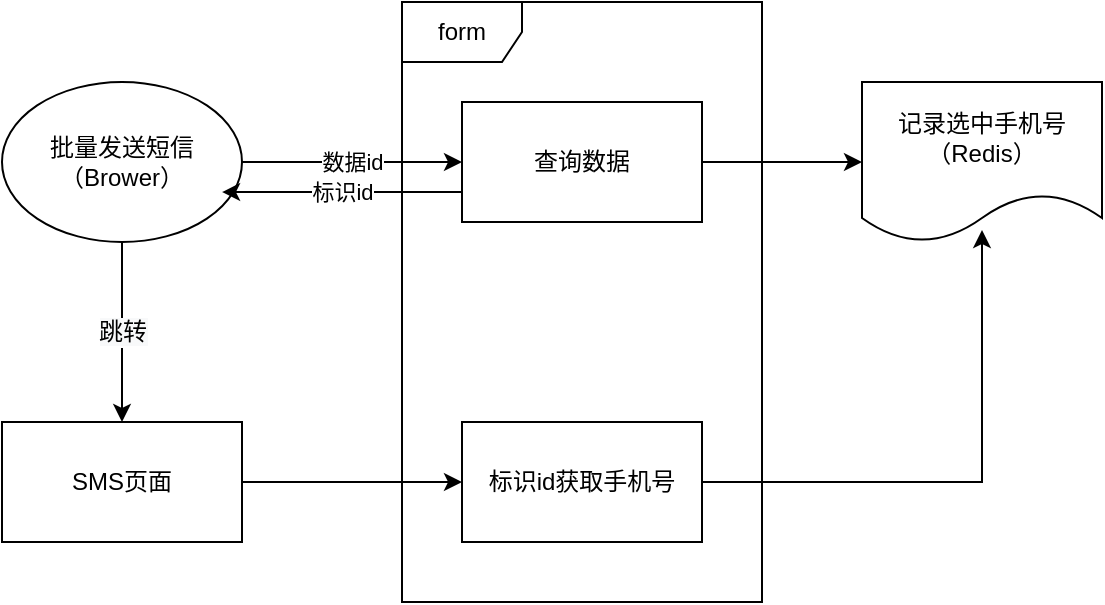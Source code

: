 <mxfile version="13.7.9" type="github">
  <diagram id="wBptbbUKilriouOjg9gn" name="第 1 页">
    <mxGraphModel dx="1422" dy="764" grid="1" gridSize="10" guides="1" tooltips="1" connect="1" arrows="1" fold="1" page="1" pageScale="1" pageWidth="827" pageHeight="1169" math="0" shadow="0">
      <root>
        <mxCell id="0" />
        <mxCell id="1" parent="0" />
        <mxCell id="wqrN-mfLRdxK1pLGfhty-4" value="数据id" style="edgeStyle=orthogonalEdgeStyle;rounded=0;orthogonalLoop=1;jettySize=auto;html=1;exitX=1;exitY=0.5;exitDx=0;exitDy=0;" edge="1" parent="1" source="wqrN-mfLRdxK1pLGfhty-1" target="wqrN-mfLRdxK1pLGfhty-3">
          <mxGeometry relative="1" as="geometry" />
        </mxCell>
        <mxCell id="wqrN-mfLRdxK1pLGfhty-11" value="&lt;meta charset=&quot;utf-8&quot;&gt;&lt;span style=&quot;color: rgb(0, 0, 0); font-family: helvetica; font-size: 12px; font-style: normal; font-weight: 400; letter-spacing: normal; text-align: center; text-indent: 0px; text-transform: none; word-spacing: 0px; background-color: rgb(248, 249, 250); display: inline; float: none;&quot;&gt;跳转&lt;/span&gt;" style="edgeStyle=orthogonalEdgeStyle;rounded=0;orthogonalLoop=1;jettySize=auto;html=1;exitX=0.5;exitY=1;exitDx=0;exitDy=0;entryX=0.5;entryY=0;entryDx=0;entryDy=0;" edge="1" parent="1" source="wqrN-mfLRdxK1pLGfhty-1" target="wqrN-mfLRdxK1pLGfhty-12">
          <mxGeometry relative="1" as="geometry">
            <mxPoint x="150" y="420" as="targetPoint" />
          </mxGeometry>
        </mxCell>
        <mxCell id="wqrN-mfLRdxK1pLGfhty-1" value="批量发送短信&lt;br&gt;（Brower）" style="ellipse;whiteSpace=wrap;html=1;" vertex="1" parent="1">
          <mxGeometry x="90" y="280" width="120" height="80" as="geometry" />
        </mxCell>
        <mxCell id="wqrN-mfLRdxK1pLGfhty-2" value="form" style="shape=umlFrame;whiteSpace=wrap;html=1;" vertex="1" parent="1">
          <mxGeometry x="290" y="240" width="180" height="300" as="geometry" />
        </mxCell>
        <mxCell id="wqrN-mfLRdxK1pLGfhty-6" style="edgeStyle=orthogonalEdgeStyle;rounded=0;orthogonalLoop=1;jettySize=auto;html=1;entryX=0;entryY=0.5;entryDx=0;entryDy=0;" edge="1" parent="1" source="wqrN-mfLRdxK1pLGfhty-3" target="wqrN-mfLRdxK1pLGfhty-5">
          <mxGeometry relative="1" as="geometry" />
        </mxCell>
        <mxCell id="wqrN-mfLRdxK1pLGfhty-10" value="标识id" style="edgeStyle=orthogonalEdgeStyle;rounded=0;orthogonalLoop=1;jettySize=auto;html=1;exitX=0;exitY=0.75;exitDx=0;exitDy=0;entryX=0.917;entryY=0.688;entryDx=0;entryDy=0;entryPerimeter=0;" edge="1" parent="1" source="wqrN-mfLRdxK1pLGfhty-3" target="wqrN-mfLRdxK1pLGfhty-1">
          <mxGeometry relative="1" as="geometry" />
        </mxCell>
        <mxCell id="wqrN-mfLRdxK1pLGfhty-3" value="查询数据" style="rounded=0;whiteSpace=wrap;html=1;" vertex="1" parent="1">
          <mxGeometry x="320" y="290" width="120" height="60" as="geometry" />
        </mxCell>
        <mxCell id="wqrN-mfLRdxK1pLGfhty-5" value="记录选中手机号&lt;br&gt;（Redis）" style="shape=document;whiteSpace=wrap;html=1;boundedLbl=1;" vertex="1" parent="1">
          <mxGeometry x="520" y="280" width="120" height="80" as="geometry" />
        </mxCell>
        <mxCell id="wqrN-mfLRdxK1pLGfhty-14" value="" style="edgeStyle=orthogonalEdgeStyle;rounded=0;orthogonalLoop=1;jettySize=auto;html=1;entryX=0;entryY=0.5;entryDx=0;entryDy=0;" edge="1" parent="1" source="wqrN-mfLRdxK1pLGfhty-12" target="wqrN-mfLRdxK1pLGfhty-13">
          <mxGeometry relative="1" as="geometry" />
        </mxCell>
        <mxCell id="wqrN-mfLRdxK1pLGfhty-12" value="SMS页面" style="rounded=0;whiteSpace=wrap;html=1;" vertex="1" parent="1">
          <mxGeometry x="90" y="450" width="120" height="60" as="geometry" />
        </mxCell>
        <mxCell id="wqrN-mfLRdxK1pLGfhty-16" style="edgeStyle=orthogonalEdgeStyle;rounded=0;orthogonalLoop=1;jettySize=auto;html=1;entryX=0.5;entryY=0.925;entryDx=0;entryDy=0;entryPerimeter=0;" edge="1" parent="1" source="wqrN-mfLRdxK1pLGfhty-13" target="wqrN-mfLRdxK1pLGfhty-5">
          <mxGeometry relative="1" as="geometry">
            <mxPoint x="580" y="370" as="targetPoint" />
          </mxGeometry>
        </mxCell>
        <mxCell id="wqrN-mfLRdxK1pLGfhty-13" value="标识id获取手机号" style="rounded=0;whiteSpace=wrap;html=1;" vertex="1" parent="1">
          <mxGeometry x="320" y="450" width="120" height="60" as="geometry" />
        </mxCell>
      </root>
    </mxGraphModel>
  </diagram>
</mxfile>
